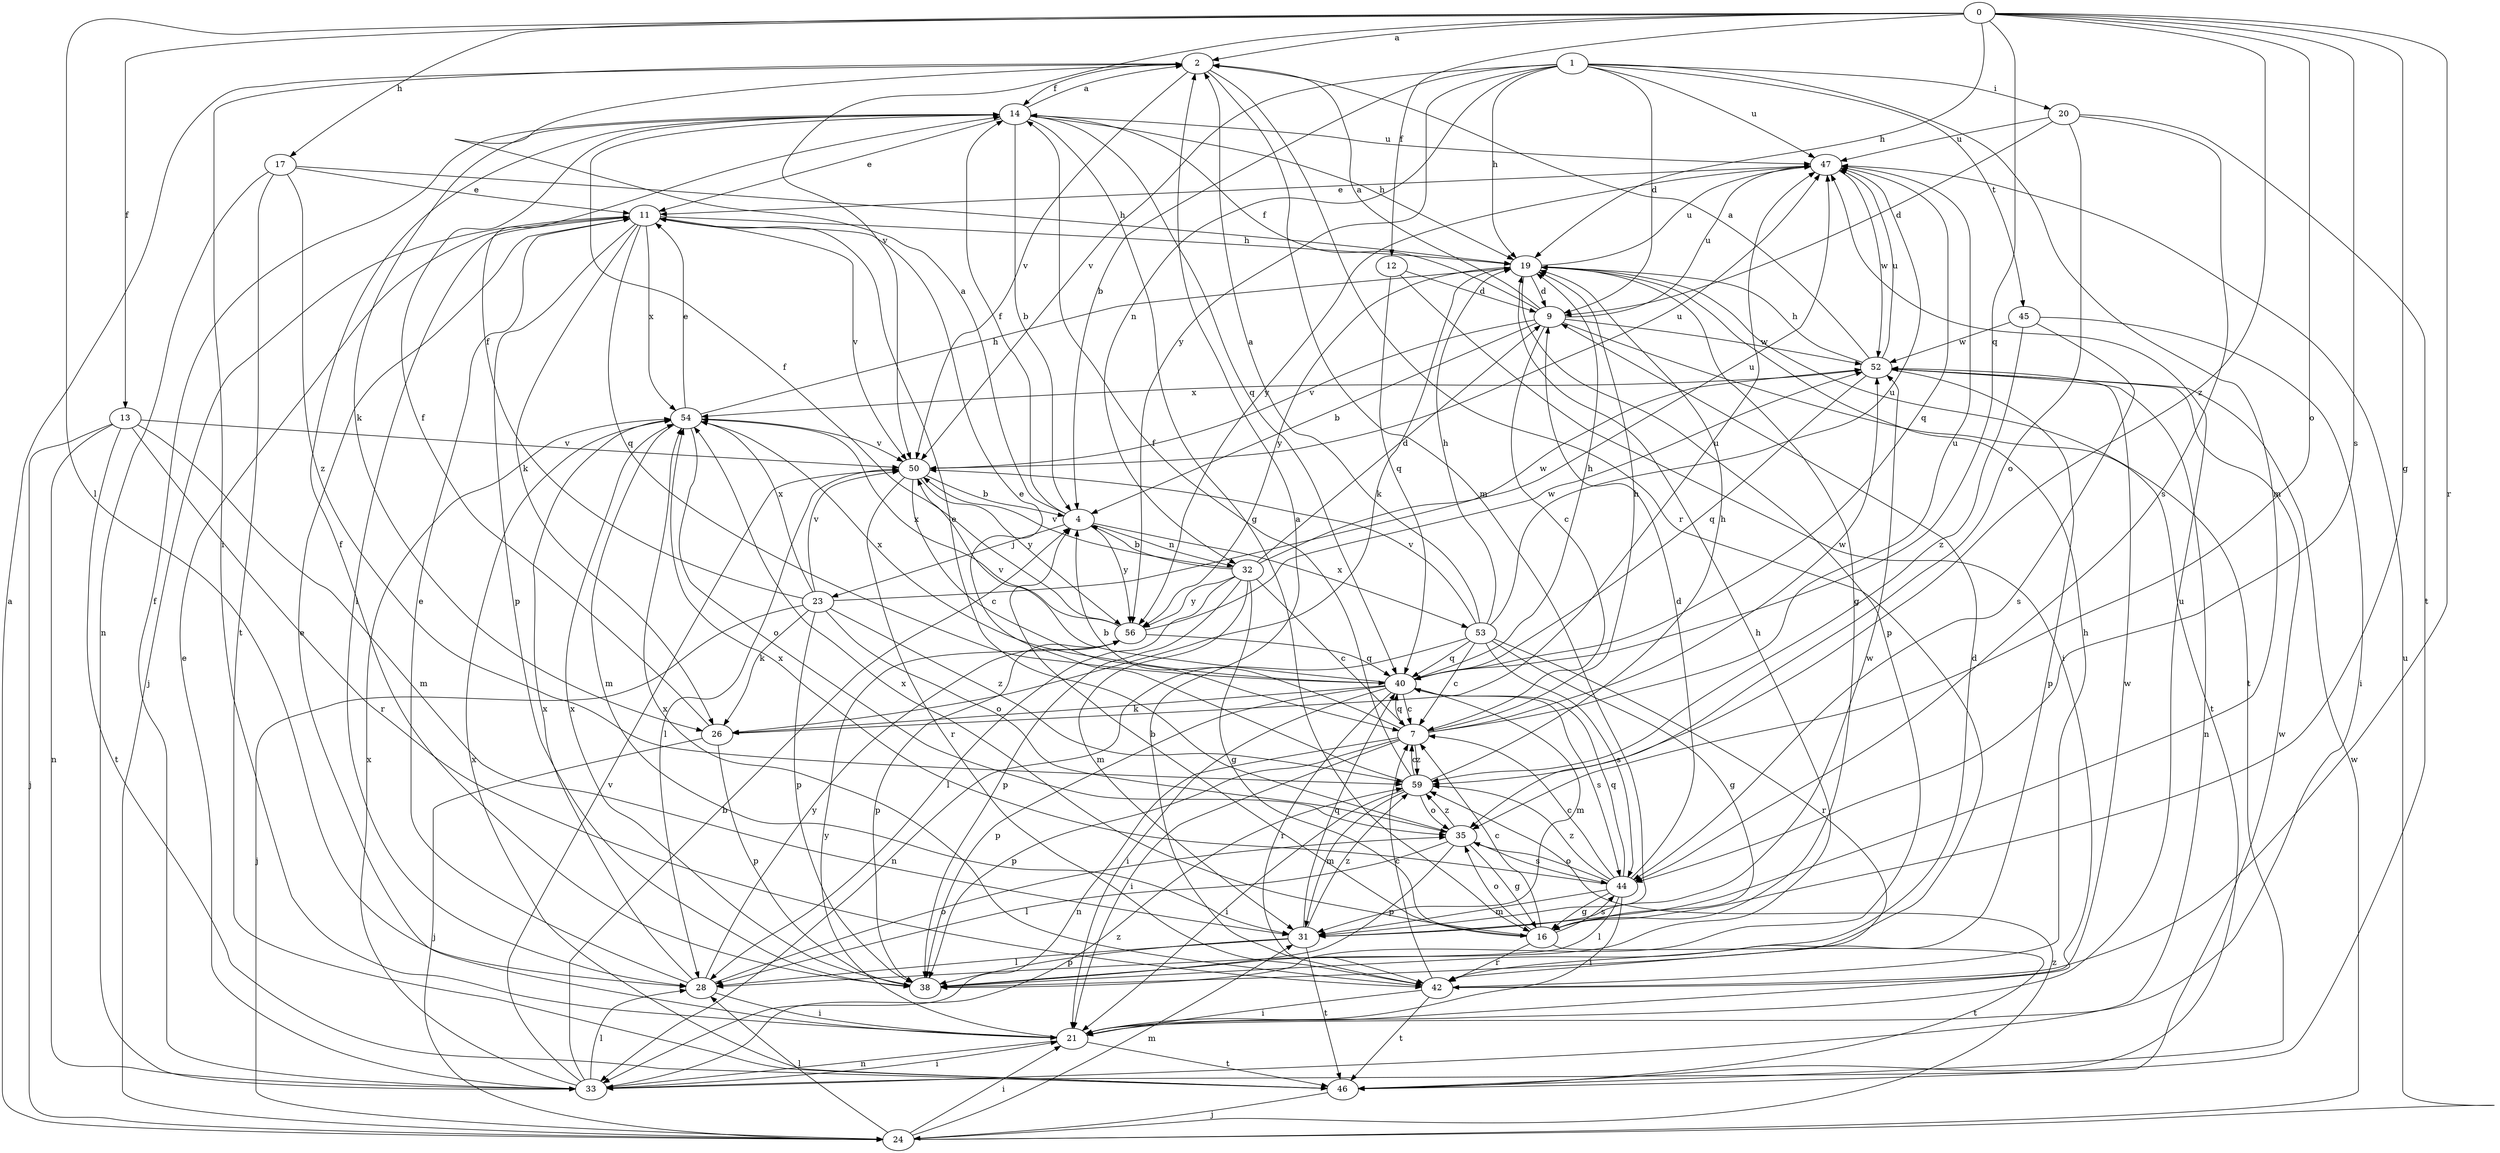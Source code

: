 strict digraph  {
0;
1;
2;
4;
7;
9;
11;
12;
13;
14;
16;
17;
19;
20;
21;
23;
24;
26;
28;
31;
32;
33;
35;
38;
40;
42;
44;
45;
46;
47;
50;
52;
53;
54;
56;
59;
0 -> 2  [label=a];
0 -> 12  [label=f];
0 -> 13  [label=f];
0 -> 16  [label=g];
0 -> 17  [label=h];
0 -> 19  [label=h];
0 -> 28  [label=l];
0 -> 35  [label=o];
0 -> 40  [label=q];
0 -> 42  [label=r];
0 -> 44  [label=s];
0 -> 50  [label=v];
0 -> 59  [label=z];
1 -> 4  [label=b];
1 -> 9  [label=d];
1 -> 19  [label=h];
1 -> 20  [label=i];
1 -> 31  [label=m];
1 -> 32  [label=n];
1 -> 45  [label=t];
1 -> 47  [label=u];
1 -> 50  [label=v];
1 -> 56  [label=y];
2 -> 14  [label=f];
2 -> 21  [label=i];
2 -> 31  [label=m];
2 -> 42  [label=r];
2 -> 50  [label=v];
4 -> 2  [label=a];
4 -> 14  [label=f];
4 -> 23  [label=j];
4 -> 32  [label=n];
4 -> 53  [label=x];
4 -> 56  [label=y];
7 -> 4  [label=b];
7 -> 19  [label=h];
7 -> 21  [label=i];
7 -> 33  [label=n];
7 -> 38  [label=p];
7 -> 40  [label=q];
7 -> 47  [label=u];
7 -> 52  [label=w];
7 -> 59  [label=z];
9 -> 2  [label=a];
9 -> 4  [label=b];
9 -> 7  [label=c];
9 -> 14  [label=f];
9 -> 46  [label=t];
9 -> 47  [label=u];
9 -> 50  [label=v];
9 -> 52  [label=w];
11 -> 19  [label=h];
11 -> 24  [label=j];
11 -> 26  [label=k];
11 -> 28  [label=l];
11 -> 38  [label=p];
11 -> 40  [label=q];
11 -> 50  [label=v];
11 -> 54  [label=x];
12 -> 9  [label=d];
12 -> 21  [label=i];
12 -> 40  [label=q];
13 -> 24  [label=j];
13 -> 31  [label=m];
13 -> 33  [label=n];
13 -> 42  [label=r];
13 -> 46  [label=t];
13 -> 50  [label=v];
14 -> 2  [label=a];
14 -> 4  [label=b];
14 -> 11  [label=e];
14 -> 16  [label=g];
14 -> 19  [label=h];
14 -> 26  [label=k];
14 -> 40  [label=q];
14 -> 47  [label=u];
16 -> 4  [label=b];
16 -> 7  [label=c];
16 -> 35  [label=o];
16 -> 42  [label=r];
16 -> 44  [label=s];
16 -> 46  [label=t];
16 -> 54  [label=x];
17 -> 11  [label=e];
17 -> 19  [label=h];
17 -> 33  [label=n];
17 -> 46  [label=t];
17 -> 59  [label=z];
19 -> 9  [label=d];
19 -> 16  [label=g];
19 -> 26  [label=k];
19 -> 38  [label=p];
19 -> 46  [label=t];
19 -> 47  [label=u];
19 -> 56  [label=y];
20 -> 9  [label=d];
20 -> 35  [label=o];
20 -> 44  [label=s];
20 -> 46  [label=t];
20 -> 47  [label=u];
21 -> 11  [label=e];
21 -> 33  [label=n];
21 -> 46  [label=t];
21 -> 47  [label=u];
21 -> 56  [label=y];
23 -> 14  [label=f];
23 -> 24  [label=j];
23 -> 26  [label=k];
23 -> 35  [label=o];
23 -> 38  [label=p];
23 -> 50  [label=v];
23 -> 52  [label=w];
23 -> 54  [label=x];
23 -> 59  [label=z];
24 -> 2  [label=a];
24 -> 21  [label=i];
24 -> 28  [label=l];
24 -> 31  [label=m];
24 -> 47  [label=u];
24 -> 52  [label=w];
24 -> 59  [label=z];
26 -> 14  [label=f];
26 -> 24  [label=j];
26 -> 38  [label=p];
26 -> 47  [label=u];
28 -> 11  [label=e];
28 -> 21  [label=i];
28 -> 35  [label=o];
28 -> 54  [label=x];
28 -> 56  [label=y];
31 -> 28  [label=l];
31 -> 38  [label=p];
31 -> 40  [label=q];
31 -> 46  [label=t];
31 -> 52  [label=w];
31 -> 59  [label=z];
32 -> 4  [label=b];
32 -> 7  [label=c];
32 -> 9  [label=d];
32 -> 16  [label=g];
32 -> 28  [label=l];
32 -> 31  [label=m];
32 -> 38  [label=p];
32 -> 47  [label=u];
32 -> 50  [label=v];
32 -> 56  [label=y];
33 -> 4  [label=b];
33 -> 11  [label=e];
33 -> 14  [label=f];
33 -> 21  [label=i];
33 -> 28  [label=l];
33 -> 50  [label=v];
33 -> 52  [label=w];
33 -> 54  [label=x];
33 -> 59  [label=z];
35 -> 11  [label=e];
35 -> 16  [label=g];
35 -> 28  [label=l];
35 -> 38  [label=p];
35 -> 44  [label=s];
35 -> 59  [label=z];
38 -> 9  [label=d];
38 -> 14  [label=f];
38 -> 19  [label=h];
38 -> 54  [label=x];
40 -> 7  [label=c];
40 -> 19  [label=h];
40 -> 21  [label=i];
40 -> 26  [label=k];
40 -> 31  [label=m];
40 -> 38  [label=p];
40 -> 42  [label=r];
40 -> 44  [label=s];
40 -> 50  [label=v];
40 -> 54  [label=x];
42 -> 2  [label=a];
42 -> 7  [label=c];
42 -> 19  [label=h];
42 -> 21  [label=i];
42 -> 46  [label=t];
42 -> 52  [label=w];
42 -> 54  [label=x];
44 -> 7  [label=c];
44 -> 9  [label=d];
44 -> 16  [label=g];
44 -> 21  [label=i];
44 -> 28  [label=l];
44 -> 31  [label=m];
44 -> 35  [label=o];
44 -> 40  [label=q];
44 -> 54  [label=x];
44 -> 59  [label=z];
45 -> 21  [label=i];
45 -> 44  [label=s];
45 -> 52  [label=w];
45 -> 59  [label=z];
46 -> 24  [label=j];
46 -> 54  [label=x];
47 -> 11  [label=e];
47 -> 40  [label=q];
47 -> 52  [label=w];
47 -> 56  [label=y];
50 -> 4  [label=b];
50 -> 7  [label=c];
50 -> 28  [label=l];
50 -> 42  [label=r];
50 -> 47  [label=u];
50 -> 56  [label=y];
52 -> 2  [label=a];
52 -> 19  [label=h];
52 -> 33  [label=n];
52 -> 38  [label=p];
52 -> 40  [label=q];
52 -> 47  [label=u];
52 -> 54  [label=x];
53 -> 2  [label=a];
53 -> 7  [label=c];
53 -> 16  [label=g];
53 -> 19  [label=h];
53 -> 33  [label=n];
53 -> 40  [label=q];
53 -> 42  [label=r];
53 -> 44  [label=s];
53 -> 47  [label=u];
53 -> 50  [label=v];
54 -> 11  [label=e];
54 -> 19  [label=h];
54 -> 31  [label=m];
54 -> 35  [label=o];
54 -> 50  [label=v];
56 -> 14  [label=f];
56 -> 38  [label=p];
56 -> 40  [label=q];
56 -> 52  [label=w];
56 -> 54  [label=x];
59 -> 7  [label=c];
59 -> 11  [label=e];
59 -> 14  [label=f];
59 -> 19  [label=h];
59 -> 21  [label=i];
59 -> 31  [label=m];
59 -> 35  [label=o];
}

